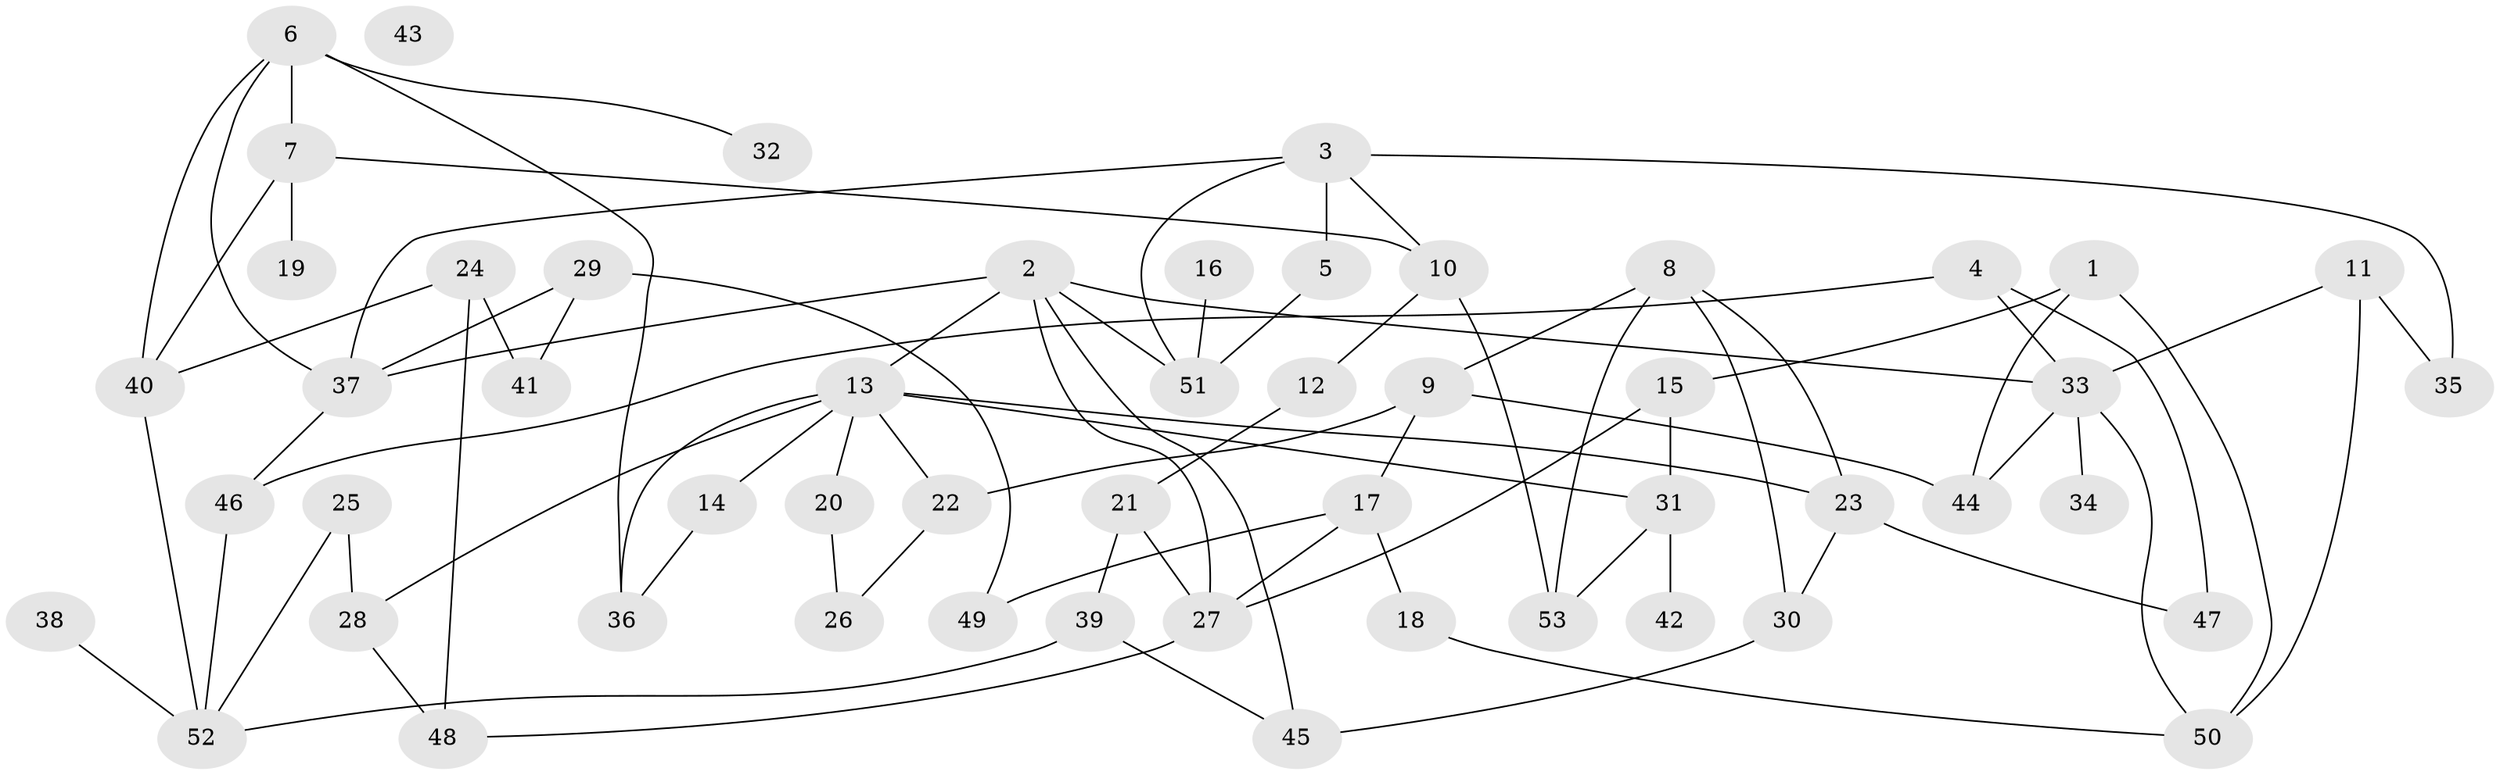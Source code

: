 // Generated by graph-tools (version 1.1) at 2025/00/03/09/25 03:00:43]
// undirected, 53 vertices, 82 edges
graph export_dot {
graph [start="1"]
  node [color=gray90,style=filled];
  1;
  2;
  3;
  4;
  5;
  6;
  7;
  8;
  9;
  10;
  11;
  12;
  13;
  14;
  15;
  16;
  17;
  18;
  19;
  20;
  21;
  22;
  23;
  24;
  25;
  26;
  27;
  28;
  29;
  30;
  31;
  32;
  33;
  34;
  35;
  36;
  37;
  38;
  39;
  40;
  41;
  42;
  43;
  44;
  45;
  46;
  47;
  48;
  49;
  50;
  51;
  52;
  53;
  1 -- 15;
  1 -- 44;
  1 -- 50;
  2 -- 13;
  2 -- 27;
  2 -- 33;
  2 -- 37;
  2 -- 45;
  2 -- 51;
  3 -- 5;
  3 -- 10;
  3 -- 35;
  3 -- 37;
  3 -- 51;
  4 -- 33;
  4 -- 46;
  4 -- 47;
  5 -- 51;
  6 -- 7;
  6 -- 32;
  6 -- 36;
  6 -- 37;
  6 -- 40;
  7 -- 10;
  7 -- 19;
  7 -- 40;
  8 -- 9;
  8 -- 23;
  8 -- 30;
  8 -- 53;
  9 -- 17;
  9 -- 22;
  9 -- 44;
  10 -- 12;
  10 -- 53;
  11 -- 33;
  11 -- 35;
  11 -- 50;
  12 -- 21;
  13 -- 14;
  13 -- 20;
  13 -- 22;
  13 -- 23;
  13 -- 28;
  13 -- 31;
  13 -- 36;
  14 -- 36;
  15 -- 27;
  15 -- 31;
  16 -- 51;
  17 -- 18;
  17 -- 27;
  17 -- 49;
  18 -- 50;
  20 -- 26;
  21 -- 27;
  21 -- 39;
  22 -- 26;
  23 -- 30;
  23 -- 47;
  24 -- 40;
  24 -- 41;
  24 -- 48;
  25 -- 28;
  25 -- 52;
  27 -- 48;
  28 -- 48;
  29 -- 37;
  29 -- 41;
  29 -- 49;
  30 -- 45;
  31 -- 42;
  31 -- 53;
  33 -- 34;
  33 -- 44;
  33 -- 50;
  37 -- 46;
  38 -- 52;
  39 -- 45;
  39 -- 52;
  40 -- 52;
  46 -- 52;
}
